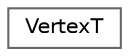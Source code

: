 digraph "Иерархия классов. Графический вид."
{
 // INTERACTIVE_SVG=YES
 // LATEX_PDF_SIZE
  bgcolor="transparent";
  edge [fontname=Helvetica,fontsize=10,labelfontname=Helvetica,labelfontsize=10];
  node [fontname=Helvetica,fontsize=10,shape=box,height=0.2,width=0.4];
  rankdir="LR";
  Node0 [id="Node000000",label="VertexT",height=0.2,width=0.4,color="grey40", fillcolor="white", style="filled",URL="$d0/d38/struct_s_d_k_1_1_scenegraph_1_1_vertex_t.html",tooltip=" "];
}
